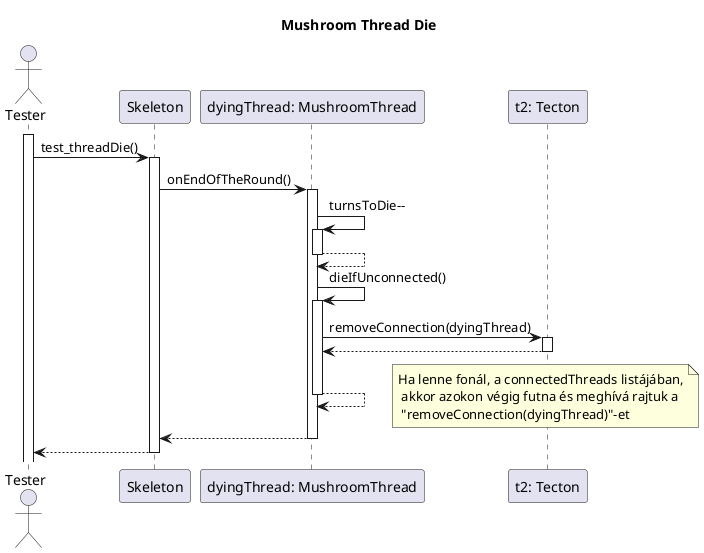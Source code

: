 @startuml Mushroom Thread Die

title Mushroom Thread Die

actor "Tester" as tester
participant "Skeleton" as skeleton

participant "dyingThread: MushroomThread" as dymt
participant "t2: Tecton" as t2

activate tester 

tester -> skeleton: test_threadDie()
activate skeleton

skeleton -> dymt: onEndOfTheRound()
activate dymt

dymt -> dymt: turnsToDie--
activate dymt
dymt --> dymt
deactivate dymt

dymt -> dymt: dieIfUnconnected()
activate dymt

dymt -> t2: removeConnection(dyingThread)
activate t2
t2 --> dymt
deactivate t2

dymt --> dymt
deactivate dymt
note right: Ha lenne fonál, a connectedThreads listájában,\n akkor azokon végig futna és meghívá rajtuk a\n "removeConnection(dyingThread)"-et

dymt --> skeleton
deactivate dymt

skeleton --> tester
deactivate skeleton


@enduml